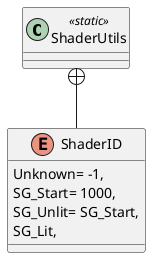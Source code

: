 @startuml
class ShaderUtils <<static>> {
}
enum ShaderID {
    Unknown= -1,
    SG_Start= 1000,
    SG_Unlit= SG_Start,
    SG_Lit,
}
ShaderUtils +-- ShaderID
@enduml
